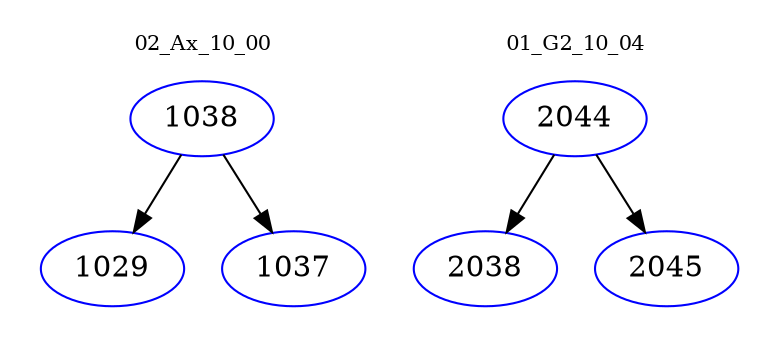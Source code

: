 digraph{
subgraph cluster_0 {
color = white
label = "02_Ax_10_00";
fontsize=10;
T0_1038 [label="1038", color="blue"]
T0_1038 -> T0_1029 [color="black"]
T0_1029 [label="1029", color="blue"]
T0_1038 -> T0_1037 [color="black"]
T0_1037 [label="1037", color="blue"]
}
subgraph cluster_1 {
color = white
label = "01_G2_10_04";
fontsize=10;
T1_2044 [label="2044", color="blue"]
T1_2044 -> T1_2038 [color="black"]
T1_2038 [label="2038", color="blue"]
T1_2044 -> T1_2045 [color="black"]
T1_2045 [label="2045", color="blue"]
}
}
